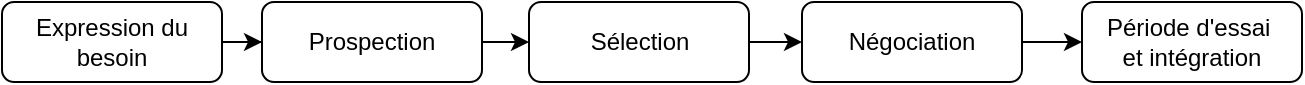 <mxfile version="28.0.6" pages="9">
  <diagram name="Schéma recrutement" id="yyfjAwbgxp0O6cG3YgLU">
    <mxGraphModel dx="1165" dy="566" grid="1" gridSize="10" guides="1" tooltips="1" connect="1" arrows="1" fold="1" page="1" pageScale="1" pageWidth="827" pageHeight="1169" math="0" shadow="0">
      <root>
        <mxCell id="0" />
        <mxCell id="1" parent="0" />
        <mxCell id="gP5jbIThmRi-PLpS_TMl-3" value="" style="edgeStyle=orthogonalEdgeStyle;rounded=0;orthogonalLoop=1;jettySize=auto;html=1;" parent="1" source="gP5jbIThmRi-PLpS_TMl-1" target="gP5jbIThmRi-PLpS_TMl-2" edge="1">
          <mxGeometry relative="1" as="geometry" />
        </mxCell>
        <mxCell id="gP5jbIThmRi-PLpS_TMl-1" value="Expression du besoin" style="text;html=1;align=center;verticalAlign=middle;whiteSpace=wrap;rounded=1;strokeColor=default;" parent="1" vertex="1">
          <mxGeometry x="40" y="280" width="110" height="40" as="geometry" />
        </mxCell>
        <mxCell id="gP5jbIThmRi-PLpS_TMl-5" value="" style="edgeStyle=orthogonalEdgeStyle;rounded=0;orthogonalLoop=1;jettySize=auto;html=1;" parent="1" source="gP5jbIThmRi-PLpS_TMl-2" target="gP5jbIThmRi-PLpS_TMl-4" edge="1">
          <mxGeometry relative="1" as="geometry" />
        </mxCell>
        <mxCell id="gP5jbIThmRi-PLpS_TMl-2" value="Prospection" style="text;html=1;align=center;verticalAlign=middle;whiteSpace=wrap;rounded=1;strokeColor=default;" parent="1" vertex="1">
          <mxGeometry x="170" y="280" width="110" height="40" as="geometry" />
        </mxCell>
        <mxCell id="gP5jbIThmRi-PLpS_TMl-7" value="" style="edgeStyle=orthogonalEdgeStyle;rounded=0;orthogonalLoop=1;jettySize=auto;html=1;" parent="1" source="gP5jbIThmRi-PLpS_TMl-4" target="gP5jbIThmRi-PLpS_TMl-6" edge="1">
          <mxGeometry relative="1" as="geometry" />
        </mxCell>
        <mxCell id="gP5jbIThmRi-PLpS_TMl-4" value="Sélection" style="text;html=1;align=center;verticalAlign=middle;whiteSpace=wrap;rounded=1;strokeColor=default;" parent="1" vertex="1">
          <mxGeometry x="303.5" y="280" width="110" height="40" as="geometry" />
        </mxCell>
        <mxCell id="gP5jbIThmRi-PLpS_TMl-9" value="" style="edgeStyle=orthogonalEdgeStyle;rounded=0;orthogonalLoop=1;jettySize=auto;html=1;" parent="1" source="gP5jbIThmRi-PLpS_TMl-6" target="gP5jbIThmRi-PLpS_TMl-8" edge="1">
          <mxGeometry relative="1" as="geometry" />
        </mxCell>
        <mxCell id="gP5jbIThmRi-PLpS_TMl-6" value="Négociation" style="text;html=1;align=center;verticalAlign=middle;whiteSpace=wrap;rounded=1;strokeColor=default;" parent="1" vertex="1">
          <mxGeometry x="440" y="280" width="110" height="40" as="geometry" />
        </mxCell>
        <mxCell id="gP5jbIThmRi-PLpS_TMl-8" value="Période d&#39;essai&amp;nbsp;&lt;div&gt;et intégration&lt;/div&gt;" style="text;html=1;align=center;verticalAlign=middle;whiteSpace=wrap;rounded=1;strokeColor=default;" parent="1" vertex="1">
          <mxGeometry x="580" y="280" width="110" height="40" as="geometry" />
        </mxCell>
      </root>
    </mxGraphModel>
  </diagram>
  <diagram name="Schéma retenu thèse" id="y80rl-DOknno3GnKcIFt">
    <mxGraphModel dx="946" dy="566" grid="1" gridSize="10" guides="1" tooltips="1" connect="1" arrows="1" fold="1" page="1" pageScale="1" pageWidth="827" pageHeight="1169" math="0" shadow="0">
      <root>
        <mxCell id="XNRfqu88tztWoE3YQvUc-0" />
        <mxCell id="XNRfqu88tztWoE3YQvUc-1" parent="XNRfqu88tztWoE3YQvUc-0" />
        <mxCell id="-ossJFib9mmEeY3fxp3d-0" value="" style="rounded=1;whiteSpace=wrap;html=1;strokeColor=#FF3333;shadow=1;strokeWidth=4;" vertex="1" parent="XNRfqu88tztWoE3YQvUc-1">
          <mxGeometry x="20" y="270" width="540" height="60" as="geometry" />
        </mxCell>
        <mxCell id="XNRfqu88tztWoE3YQvUc-2" value="" style="edgeStyle=orthogonalEdgeStyle;rounded=0;orthogonalLoop=1;jettySize=auto;html=1;" edge="1" parent="XNRfqu88tztWoE3YQvUc-1" source="XNRfqu88tztWoE3YQvUc-3" target="XNRfqu88tztWoE3YQvUc-5">
          <mxGeometry relative="1" as="geometry" />
        </mxCell>
        <mxCell id="XNRfqu88tztWoE3YQvUc-3" value="Expression du besoin" style="text;html=1;align=center;verticalAlign=middle;whiteSpace=wrap;rounded=1;strokeColor=default;" vertex="1" parent="XNRfqu88tztWoE3YQvUc-1">
          <mxGeometry x="40" y="280" width="110" height="40" as="geometry" />
        </mxCell>
        <mxCell id="XNRfqu88tztWoE3YQvUc-4" value="" style="edgeStyle=orthogonalEdgeStyle;rounded=0;orthogonalLoop=1;jettySize=auto;html=1;" edge="1" parent="XNRfqu88tztWoE3YQvUc-1" source="XNRfqu88tztWoE3YQvUc-5" target="XNRfqu88tztWoE3YQvUc-7">
          <mxGeometry relative="1" as="geometry" />
        </mxCell>
        <mxCell id="XNRfqu88tztWoE3YQvUc-5" value="Prospection" style="text;html=1;align=center;verticalAlign=middle;whiteSpace=wrap;rounded=1;strokeColor=default;" vertex="1" parent="XNRfqu88tztWoE3YQvUc-1">
          <mxGeometry x="170" y="280" width="110" height="40" as="geometry" />
        </mxCell>
        <mxCell id="XNRfqu88tztWoE3YQvUc-6" value="" style="edgeStyle=orthogonalEdgeStyle;rounded=0;orthogonalLoop=1;jettySize=auto;html=1;" edge="1" parent="XNRfqu88tztWoE3YQvUc-1" source="XNRfqu88tztWoE3YQvUc-7" target="XNRfqu88tztWoE3YQvUc-9">
          <mxGeometry relative="1" as="geometry" />
        </mxCell>
        <mxCell id="XNRfqu88tztWoE3YQvUc-7" value="Sélection" style="text;html=1;align=center;verticalAlign=middle;whiteSpace=wrap;rounded=1;strokeColor=default;" vertex="1" parent="XNRfqu88tztWoE3YQvUc-1">
          <mxGeometry x="303.5" y="280" width="110" height="40" as="geometry" />
        </mxCell>
        <mxCell id="XNRfqu88tztWoE3YQvUc-8" value="" style="edgeStyle=orthogonalEdgeStyle;rounded=0;orthogonalLoop=1;jettySize=auto;html=1;" edge="1" parent="XNRfqu88tztWoE3YQvUc-1" source="XNRfqu88tztWoE3YQvUc-9" target="XNRfqu88tztWoE3YQvUc-10">
          <mxGeometry relative="1" as="geometry" />
        </mxCell>
        <mxCell id="XNRfqu88tztWoE3YQvUc-9" value="Négociation" style="text;html=1;align=center;verticalAlign=middle;whiteSpace=wrap;rounded=1;strokeColor=default;" vertex="1" parent="XNRfqu88tztWoE3YQvUc-1">
          <mxGeometry x="440" y="280" width="110" height="40" as="geometry" />
        </mxCell>
        <mxCell id="XNRfqu88tztWoE3YQvUc-10" value="Période d&#39;essai&amp;nbsp;&lt;div&gt;et intégration&lt;/div&gt;" style="text;html=1;align=center;verticalAlign=middle;whiteSpace=wrap;rounded=1;strokeColor=default;" vertex="1" parent="XNRfqu88tztWoE3YQvUc-1">
          <mxGeometry x="580" y="280" width="110" height="40" as="geometry" />
        </mxCell>
      </root>
    </mxGraphModel>
  </diagram>
  <diagram id="r0OTciP8BqNzioQnQM0-" name="Relation DRH et IA">
    <mxGraphModel dx="954" dy="580" grid="1" gridSize="10" guides="1" tooltips="1" connect="1" arrows="1" fold="1" page="1" pageScale="1" pageWidth="827" pageHeight="1169" math="0" shadow="0">
      <root>
        <mxCell id="0" />
        <mxCell id="1" parent="0" />
        <mxCell id="QLinlRIOrYTf9TcWys8q-1" value="Gestion des RH" style="rounded=0;whiteSpace=wrap;html=1;fontSize=16;fontStyle=1;align=left;" vertex="1" parent="1">
          <mxGeometry x="200" y="270" width="600" height="30" as="geometry" />
        </mxCell>
        <mxCell id="QLinlRIOrYTf9TcWys8q-3" value="Recrutement" style="rounded=0;whiteSpace=wrap;html=1;align=left;" vertex="1" parent="1">
          <mxGeometry x="200" y="300" width="600" height="30" as="geometry" />
        </mxCell>
        <mxCell id="QLinlRIOrYTf9TcWys8q-4" value="Rémunération" style="rounded=0;whiteSpace=wrap;html=1;align=left;" vertex="1" parent="1">
          <mxGeometry x="200" y="330" width="600" height="30" as="geometry" />
        </mxCell>
        <mxCell id="QLinlRIOrYTf9TcWys8q-5" value="Compétences" style="rounded=0;whiteSpace=wrap;html=1;align=left;" vertex="1" parent="1">
          <mxGeometry x="200" y="360" width="600" height="30" as="geometry" />
        </mxCell>
        <mxCell id="QLinlRIOrYTf9TcWys8q-6" value="Conditions de travail" style="rounded=0;whiteSpace=wrap;html=1;align=left;" vertex="1" parent="1">
          <mxGeometry x="200" y="390" width="600" height="30" as="geometry" />
        </mxCell>
        <mxCell id="QLinlRIOrYTf9TcWys8q-9" value="Stratégie" style="rounded=0;whiteSpace=wrap;html=1;fontSize=16;fontStyle=1;align=left;" vertex="1" parent="1">
          <mxGeometry x="200" y="200" width="600" height="30" as="geometry" />
        </mxCell>
        <mxCell id="QLinlRIOrYTf9TcWys8q-10" value="Accompagnement de la transformation" style="rounded=0;whiteSpace=wrap;html=1;align=left;" vertex="1" parent="1">
          <mxGeometry x="200" y="230" width="600" height="30" as="geometry" />
        </mxCell>
        <mxCell id="QLinlRIOrYTf9TcWys8q-12" value="Domaines d&#39;action de la fonction RH liés à l&#39;Intelligence artificielle" style="rounded=0;whiteSpace=wrap;html=1;fontSize=16;fontStyle=1;align=left;" vertex="1" parent="1">
          <mxGeometry x="200" y="120" width="600" height="30" as="geometry" />
        </mxCell>
        <mxCell id="QLinlRIOrYTf9TcWys8q-13" value="Droit" style="rounded=0;whiteSpace=wrap;html=1;align=center;" vertex="1" parent="1">
          <mxGeometry x="470" y="170" width="110" height="30" as="geometry" />
        </mxCell>
        <mxCell id="QLinlRIOrYTf9TcWys8q-14" value="Gouvernance des données" style="rounded=0;whiteSpace=wrap;html=1;align=center;" vertex="1" parent="1">
          <mxGeometry x="580" y="170" width="110" height="30" as="geometry" />
        </mxCell>
        <mxCell id="QLinlRIOrYTf9TcWys8q-15" value="Développement de la confiance" style="rounded=0;whiteSpace=wrap;html=1;align=center;" vertex="1" parent="1">
          <mxGeometry x="690" y="170" width="110" height="30" as="geometry" />
        </mxCell>
        <mxCell id="QLinlRIOrYTf9TcWys8q-30" value="Non étudié" style="text;html=1;align=center;verticalAlign=middle;whiteSpace=wrap;rounded=0;strokeColor=none;fillColor=#E6E6E6;" vertex="1" parent="1">
          <mxGeometry x="470" y="230" width="330" height="30" as="geometry" />
        </mxCell>
        <mxCell id="QLinlRIOrYTf9TcWys8q-32" value="Non étudié" style="text;html=1;align=center;verticalAlign=middle;whiteSpace=wrap;rounded=0;strokeColor=none;fillColor=#E6E6E6;" vertex="1" parent="1">
          <mxGeometry x="470" y="330" width="330" height="30" as="geometry" />
        </mxCell>
        <mxCell id="QLinlRIOrYTf9TcWys8q-33" value="Non étudié" style="text;html=1;align=center;verticalAlign=middle;whiteSpace=wrap;rounded=0;strokeColor=none;fillColor=#E6E6E6;" vertex="1" parent="1">
          <mxGeometry x="470" y="360" width="330" height="30" as="geometry" />
        </mxCell>
        <mxCell id="QLinlRIOrYTf9TcWys8q-34" value="Non étudié" style="text;html=1;align=center;verticalAlign=middle;whiteSpace=wrap;rounded=0;strokeColor=none;fillColor=#E6E6E6;" vertex="1" parent="1">
          <mxGeometry x="470" y="390" width="330" height="30" as="geometry" />
        </mxCell>
        <mxCell id="QLinlRIOrYTf9TcWys8q-35" value="Objet de la recherche" style="text;html=1;align=center;verticalAlign=middle;whiteSpace=wrap;rounded=0;strokeColor=#82b366;fillColor=#d5e8d4;fontStyle=1" vertex="1" parent="1">
          <mxGeometry x="470" y="300" width="330" height="30" as="geometry" />
        </mxCell>
      </root>
    </mxGraphModel>
  </diagram>
  <diagram id="6tbLB1gGp-TPFGKvn3AH" name="Schéma individualisation du recrutement">
    <mxGraphModel dx="949" dy="581" grid="1" gridSize="10" guides="1" tooltips="1" connect="1" arrows="1" fold="1" page="1" pageScale="1" pageWidth="827" pageHeight="1169" math="0" shadow="0">
      <root>
        <mxCell id="0" />
        <mxCell id="1" parent="0" />
        <mxCell id="Mkoeq8eyQxEcnQtcZCzA-1" value="" style="edgeStyle=orthogonalEdgeStyle;rounded=0;orthogonalLoop=1;jettySize=auto;html=1;" edge="1" parent="1" source="Mkoeq8eyQxEcnQtcZCzA-2" target="Mkoeq8eyQxEcnQtcZCzA-4">
          <mxGeometry relative="1" as="geometry" />
        </mxCell>
        <mxCell id="Mkoeq8eyQxEcnQtcZCzA-2" value="Expression du besoin" style="text;html=1;align=center;verticalAlign=middle;whiteSpace=wrap;rounded=1;strokeColor=default;" vertex="1" parent="1">
          <mxGeometry x="40" y="280" width="110" height="40" as="geometry" />
        </mxCell>
        <mxCell id="Mkoeq8eyQxEcnQtcZCzA-3" value="" style="edgeStyle=orthogonalEdgeStyle;rounded=0;orthogonalLoop=1;jettySize=auto;html=1;" edge="1" parent="1" source="Mkoeq8eyQxEcnQtcZCzA-4" target="Mkoeq8eyQxEcnQtcZCzA-6">
          <mxGeometry relative="1" as="geometry" />
        </mxCell>
        <mxCell id="Mkoeq8eyQxEcnQtcZCzA-4" value="Prospection" style="text;html=1;align=center;verticalAlign=middle;whiteSpace=wrap;rounded=1;strokeColor=default;" vertex="1" parent="1">
          <mxGeometry x="170" y="280" width="110" height="40" as="geometry" />
        </mxCell>
        <mxCell id="Mkoeq8eyQxEcnQtcZCzA-5" value="" style="edgeStyle=orthogonalEdgeStyle;rounded=0;orthogonalLoop=1;jettySize=auto;html=1;" edge="1" parent="1" source="Mkoeq8eyQxEcnQtcZCzA-6" target="Mkoeq8eyQxEcnQtcZCzA-8">
          <mxGeometry relative="1" as="geometry" />
        </mxCell>
        <mxCell id="Mkoeq8eyQxEcnQtcZCzA-6" value="Sélection" style="text;html=1;align=center;verticalAlign=middle;whiteSpace=wrap;rounded=1;strokeColor=default;" vertex="1" parent="1">
          <mxGeometry x="303.5" y="280" width="110" height="40" as="geometry" />
        </mxCell>
        <mxCell id="Mkoeq8eyQxEcnQtcZCzA-7" value="" style="edgeStyle=orthogonalEdgeStyle;rounded=0;orthogonalLoop=1;jettySize=auto;html=1;" edge="1" parent="1" source="Mkoeq8eyQxEcnQtcZCzA-8" target="Mkoeq8eyQxEcnQtcZCzA-9">
          <mxGeometry relative="1" as="geometry" />
        </mxCell>
        <mxCell id="Mkoeq8eyQxEcnQtcZCzA-8" value="Négociation" style="text;html=1;align=center;verticalAlign=middle;whiteSpace=wrap;rounded=1;strokeColor=default;" vertex="1" parent="1">
          <mxGeometry x="440" y="280" width="110" height="40" as="geometry" />
        </mxCell>
        <mxCell id="Mkoeq8eyQxEcnQtcZCzA-9" value="Période d&#39;essai" style="text;html=1;align=center;verticalAlign=middle;whiteSpace=wrap;rounded=1;strokeColor=default;" vertex="1" parent="1">
          <mxGeometry x="580" y="280" width="110" height="40" as="geometry" />
        </mxCell>
        <mxCell id="Mkoeq8eyQxEcnQtcZCzA-12" value="" style="verticalLabelPosition=bottom;verticalAlign=top;html=1;shape=mxgraph.basic.orthogonal_triangle" vertex="1" parent="1">
          <mxGeometry x="40" y="340" width="650" height="70" as="geometry" />
        </mxCell>
        <mxCell id="Mkoeq8eyQxEcnQtcZCzA-13" value="" style="verticalLabelPosition=bottom;verticalAlign=top;html=1;shape=mxgraph.basic.orthogonal_triangle;rotation=-180;" vertex="1" parent="1">
          <mxGeometry x="39" y="338" width="649" height="70" as="geometry" />
        </mxCell>
        <mxCell id="Mkoeq8eyQxEcnQtcZCzA-15" value="&lt;font style=&quot;font-size: 15px;&quot;&gt;Individualisation&lt;/font&gt;" style="text;html=1;align=center;verticalAlign=middle;resizable=0;points=[];autosize=1;strokeColor=none;fillColor=none;" vertex="1" parent="1">
          <mxGeometry x="540" y="350" width="130" height="30" as="geometry" />
        </mxCell>
        <mxCell id="Mkoeq8eyQxEcnQtcZCzA-16" value="&lt;span style=&quot;font-size: 15px;&quot;&gt;Approche collective&lt;/span&gt;" style="text;html=1;align=center;verticalAlign=middle;resizable=0;points=[];autosize=1;strokeColor=none;fillColor=none;" vertex="1" parent="1">
          <mxGeometry x="50" y="370" width="150" height="30" as="geometry" />
        </mxCell>
      </root>
    </mxGraphModel>
  </diagram>
  <diagram id="J4A9ynQh-gscLU9ENh8C" name="Schéma Canaux et Cibles de recrutement">
    <mxGraphModel dx="949" dy="581" grid="1" gridSize="10" guides="1" tooltips="1" connect="1" arrows="1" fold="1" page="1" pageScale="1" pageWidth="827" pageHeight="1169" math="0" shadow="0">
      <root>
        <mxCell id="0" />
        <mxCell id="1" parent="0" />
        <mxCell id="zRy2SvqT83hInypFj3Wf-7" value="Ouvriers et salariés peu qualifiés" style="text;html=1;align=center;verticalAlign=top;whiteSpace=wrap;rounded=0;fontSize=14;strokeColor=default;strokeWidth=2;" vertex="1" parent="1">
          <mxGeometry x="160" y="120" width="200" height="260" as="geometry" />
        </mxCell>
        <mxCell id="zRy2SvqT83hInypFj3Wf-8" value="Professions intermédiaires" style="text;html=1;align=center;verticalAlign=top;whiteSpace=wrap;rounded=0;fontSize=14;strokeColor=default;strokeWidth=2;" vertex="1" parent="1">
          <mxGeometry x="380" y="120" width="200" height="260" as="geometry" />
        </mxCell>
        <mxCell id="zRy2SvqT83hInypFj3Wf-9" value="Cadres supérieurs et dirigeants" style="text;html=1;align=center;verticalAlign=top;whiteSpace=wrap;rounded=0;fontSize=14;strokeColor=default;strokeWidth=2;" vertex="1" parent="1">
          <mxGeometry x="600" y="120" width="200" height="260" as="geometry" />
        </mxCell>
        <mxCell id="zRy2SvqT83hInypFj3Wf-10" value="Agences d&#39;intérim" style="text;html=1;align=center;verticalAlign=middle;whiteSpace=wrap;rounded=0;strokeColor=default;fillColor=#FFFFFF;" vertex="1" parent="1">
          <mxGeometry x="160" y="170" width="420" height="30" as="geometry" />
        </mxCell>
        <mxCell id="zRy2SvqT83hInypFj3Wf-11" value="Cabinets de recrutement généralistes" style="text;html=1;align=center;verticalAlign=middle;whiteSpace=wrap;rounded=0;strokeColor=default;fillColor=#FFFFFF;" vertex="1" parent="1">
          <mxGeometry x="160" y="210" width="640" height="30" as="geometry" />
        </mxCell>
        <mxCell id="zRy2SvqT83hInypFj3Wf-12" value="Chasseurs de têtes" style="text;html=1;align=center;verticalAlign=middle;whiteSpace=wrap;rounded=0;strokeColor=default;fillColor=#FFFFFF;" vertex="1" parent="1">
          <mxGeometry x="380" y="250" width="420" height="30" as="geometry" />
        </mxCell>
        <mxCell id="zRy2SvqT83hInypFj3Wf-13" value="Sites des RH des organisations (recrutement interne)" style="text;html=1;align=center;verticalAlign=middle;whiteSpace=wrap;rounded=0;strokeColor=default;fillColor=#FFFFFF;" vertex="1" parent="1">
          <mxGeometry x="160" y="290" width="640" height="30" as="geometry" />
        </mxCell>
        <mxCell id="zRy2SvqT83hInypFj3Wf-14" value="Sites Web (réseaux sociaux, plateformes d&#39;annonces)" style="text;html=1;align=center;verticalAlign=middle;whiteSpace=wrap;rounded=0;strokeColor=default;fillColor=#FFFFFF;" vertex="1" parent="1">
          <mxGeometry x="160" y="330" width="640" height="30" as="geometry" />
        </mxCell>
      </root>
    </mxGraphModel>
  </diagram>
  <diagram id="Y7nflHqlEbAwfCqMZCiu" name="Numérisation du recrutement">
    <mxGraphModel grid="1" page="1" gridSize="10" guides="1" tooltips="1" connect="1" arrows="1" fold="1" pageScale="1" pageWidth="827" pageHeight="1169" math="0" shadow="0">
      <root>
        <mxCell id="0" />
        <mxCell id="1" parent="0" />
        <mxCell id="ViyfHA382Y2KyS8RbUCv-1" value="Recrutement 1.0" style="text;html=1;align=center;verticalAlign=middle;whiteSpace=wrap;rounded=0;strokeColor=default;" vertex="1" parent="1">
          <mxGeometry x="240" y="120" width="160" height="40" as="geometry" />
        </mxCell>
        <mxCell id="ViyfHA382Y2KyS8RbUCv-2" value="Recrutement 2.0" style="text;html=1;align=center;verticalAlign=middle;whiteSpace=wrap;rounded=0;strokeColor=default;" vertex="1" parent="1">
          <mxGeometry x="400" y="120" width="160" height="40" as="geometry" />
        </mxCell>
        <mxCell id="ViyfHA382Y2KyS8RbUCv-3" value="Recrutement 0.0" style="text;html=1;align=center;verticalAlign=middle;whiteSpace=wrap;rounded=0;strokeColor=default;" vertex="1" parent="1">
          <mxGeometry x="80" y="120" width="160" height="40" as="geometry" />
        </mxCell>
        <mxCell id="ViyfHA382Y2KyS8RbUCv-4" value="Recrutement 3.0" style="text;html=1;align=center;verticalAlign=middle;whiteSpace=wrap;rounded=0;strokeColor=default;" vertex="1" parent="1">
          <mxGeometry x="560" y="120" width="160" height="40" as="geometry" />
        </mxCell>
        <mxCell id="ViyfHA382Y2KyS8RbUCv-5" value="Petites annonces" style="text;html=1;align=center;verticalAlign=middle;whiteSpace=wrap;rounded=0;strokeColor=default;" vertex="1" parent="1">
          <mxGeometry x="80" y="160" width="160" height="40" as="geometry" />
        </mxCell>
        <mxCell id="ViyfHA382Y2KyS8RbUCv-6" value="Job boards" style="text;html=1;align=center;verticalAlign=middle;whiteSpace=wrap;rounded=0;strokeColor=default;" vertex="1" parent="1">
          <mxGeometry x="240" y="160" width="160" height="40" as="geometry" />
        </mxCell>
        <mxCell id="ViyfHA382Y2KyS8RbUCv-7" value="multidiffuseurs&lt;div&gt;agrégateurs&lt;/div&gt;" style="text;html=1;align=center;verticalAlign=middle;whiteSpace=wrap;rounded=0;strokeColor=default;" vertex="1" parent="1">
          <mxGeometry x="400" y="160" width="160" height="40" as="geometry" />
        </mxCell>
        <mxCell id="ViyfHA382Y2KyS8RbUCv-8" value="Intelligence artificielle pour la sélection" style="text;html=1;align=center;verticalAlign=middle;whiteSpace=wrap;rounded=0;strokeColor=default;" vertex="1" parent="1">
          <mxGeometry x="560" y="160" width="160" height="40" as="geometry" />
        </mxCell>
        <mxCell id="ViyfHA382Y2KyS8RbUCv-9" value="Nombre de candidatures via le numérique" style="shape=manualInput;whiteSpace=wrap;html=1;size=90;align=right;" vertex="1" parent="1">
          <mxGeometry x="80" y="200" width="640" height="90" as="geometry" />
        </mxCell>
        <mxCell id="ViyfHA382Y2KyS8RbUCv-10" value="Post and Pray" style="text;html=1;align=center;verticalAlign=middle;whiteSpace=wrap;rounded=0;strokeColor=default;" vertex="1" parent="1">
          <mxGeometry x="80" y="290" width="320" height="40" as="geometry" />
        </mxCell>
        <mxCell id="ViyfHA382Y2KyS8RbUCv-12" value="Sourcing actif" style="text;html=1;align=center;verticalAlign=middle;whiteSpace=wrap;rounded=0;strokeColor=default;" vertex="1" parent="1">
          <mxGeometry x="400" y="290" width="320" height="40" as="geometry" />
        </mxCell>
        <mxCell id="ViyfHA382Y2KyS8RbUCv-13" value="Avant 1990" style="text;html=1;align=center;verticalAlign=middle;whiteSpace=wrap;rounded=0;strokeColor=default;" vertex="1" parent="1">
          <mxGeometry x="80" y="80" width="160" height="40" as="geometry" />
        </mxCell>
        <mxCell id="ViyfHA382Y2KyS8RbUCv-14" value="1990 - 2000" style="text;html=1;align=center;verticalAlign=middle;whiteSpace=wrap;rounded=0;strokeColor=default;" vertex="1" parent="1">
          <mxGeometry x="240" y="80" width="160" height="40" as="geometry" />
        </mxCell>
        <mxCell id="ViyfHA382Y2KyS8RbUCv-15" value="2000 - 2010" style="text;html=1;align=center;verticalAlign=middle;whiteSpace=wrap;rounded=0;strokeColor=default;" vertex="1" parent="1">
          <mxGeometry x="400" y="80" width="160" height="40" as="geometry" />
        </mxCell>
        <mxCell id="ViyfHA382Y2KyS8RbUCv-16" value="Depuis 2010" style="text;html=1;align=center;verticalAlign=middle;whiteSpace=wrap;rounded=0;strokeColor=default;" vertex="1" parent="1">
          <mxGeometry x="560" y="80" width="160" height="40" as="geometry" />
        </mxCell>
        <mxCell id="ViyfHA382Y2KyS8RbUCv-17" value="Cooptation" style="text;html=1;align=center;verticalAlign=middle;whiteSpace=wrap;rounded=0;strokeColor=default;" vertex="1" parent="1">
          <mxGeometry x="80" y="330" width="640" height="40" as="geometry" />
        </mxCell>
        <mxCell id="ViyfHA382Y2KyS8RbUCv-18" value="Candidatures spontanées" style="text;html=1;align=center;verticalAlign=middle;whiteSpace=wrap;rounded=0;strokeColor=default;" vertex="1" parent="1">
          <mxGeometry x="80" y="370" width="640" height="40" as="geometry" />
        </mxCell>
        <mxCell id="ViyfHA382Y2KyS8RbUCv-19" value="Chasse de tête" style="text;html=1;align=center;verticalAlign=middle;whiteSpace=wrap;rounded=0;strokeColor=default;" vertex="1" parent="1">
          <mxGeometry x="80" y="410" width="640" height="40" as="geometry" />
        </mxCell>
      </root>
    </mxGraphModel>
  </diagram>
  <diagram id="ncc4FNJIbvMKHPd3EI6A" name="API - LinkedIn">
    <mxGraphModel dx="946" dy="586" grid="1" gridSize="10" guides="1" tooltips="1" connect="1" arrows="1" fold="1" page="1" pageScale="1" pageWidth="827" pageHeight="1169" math="0" shadow="0">
      <root>
        <mxCell id="0" />
        <mxCell id="1" parent="0" />
        <mxCell id="oqRT0xdPCVG7k7OKmsEe-1" value="SSI" style="rounded=0;whiteSpace=wrap;html=1;strokeWidth=6;strokeColor=#FF0000;fillStyle=hatch;fillColor=light-dark(#FFFFFF,#EDEDED);verticalAlign=top;fontSize=19;" vertex="1" parent="1">
          <mxGeometry x="230" y="140" width="450" height="310" as="geometry" />
        </mxCell>
        <mxCell id="VvGZZyuvuyibgAymbzjT-1" value="SI&lt;br&gt;Organisation X" style="ellipse;whiteSpace=wrap;html=1;aspect=fixed;verticalAlign=top;" parent="1" vertex="1">
          <mxGeometry x="40" y="190" width="220" height="220" as="geometry" />
        </mxCell>
        <mxCell id="VvGZZyuvuyibgAymbzjT-2" value="SI Client" style="rounded=0;whiteSpace=wrap;html=1;" parent="1" vertex="1">
          <mxGeometry x="660" y="270" width="120" height="60" as="geometry" />
        </mxCell>
        <mxCell id="VvGZZyuvuyibgAymbzjT-3" value="CRM" style="rhombus;whiteSpace=wrap;html=1;" parent="1" vertex="1">
          <mxGeometry x="180" y="260" width="80" height="80" as="geometry" />
        </mxCell>
        <mxCell id="VvGZZyuvuyibgAymbzjT-4" value="&lt;b&gt;&lt;font style=&quot;font-size: 14px;&quot;&gt;API&lt;/font&gt;&lt;/b&gt;" style="shape=hexagon;perimeter=hexagonPerimeter2;whiteSpace=wrap;html=1;fixedSize=1;" parent="1" vertex="1">
          <mxGeometry x="390" y="260" width="120" height="80" as="geometry" />
        </mxCell>
        <mxCell id="VvGZZyuvuyibgAymbzjT-6" value="" style="endArrow=classic;html=1;rounded=0;exitX=1;exitY=0.5;exitDx=0;exitDy=0;entryX=0;entryY=0.5;entryDx=0;entryDy=0;startArrow=classic;startFill=0;strokeWidth=3;" parent="1" source="VvGZZyuvuyibgAymbzjT-3" target="VvGZZyuvuyibgAymbzjT-4" edge="1">
          <mxGeometry width="50" height="50" relative="1" as="geometry">
            <mxPoint x="240" y="299.5" as="sourcePoint" />
            <mxPoint x="390" y="299.5" as="targetPoint" />
          </mxGeometry>
        </mxCell>
        <mxCell id="VvGZZyuvuyibgAymbzjT-9" value="Flux&amp;nbsp;&lt;br&gt;automatisé" style="edgeLabel;html=1;align=center;verticalAlign=middle;resizable=0;points=[];" parent="VvGZZyuvuyibgAymbzjT-6" vertex="1" connectable="0">
          <mxGeometry x="-0.262" y="2" relative="1" as="geometry">
            <mxPoint x="22" y="2" as="offset" />
          </mxGeometry>
        </mxCell>
        <mxCell id="VvGZZyuvuyibgAymbzjT-8" value="" style="endArrow=classic;html=1;rounded=0;exitX=1;exitY=0.5;exitDx=0;exitDy=0;entryX=0;entryY=0.5;entryDx=0;entryDy=0;startArrow=classic;startFill=0;strokeWidth=3;" parent="1" target="VvGZZyuvuyibgAymbzjT-2" edge="1">
          <mxGeometry width="50" height="50" relative="1" as="geometry">
            <mxPoint x="510" y="299.5" as="sourcePoint" />
            <mxPoint x="640" y="299.5" as="targetPoint" />
          </mxGeometry>
        </mxCell>
        <mxCell id="VvGZZyuvuyibgAymbzjT-10" value="Flux&amp;nbsp;&lt;br&gt;automatisé" style="edgeLabel;html=1;align=center;verticalAlign=middle;resizable=0;points=[];" parent="VvGZZyuvuyibgAymbzjT-8" vertex="1" connectable="0">
          <mxGeometry x="0.013" y="-2" relative="1" as="geometry">
            <mxPoint as="offset" />
          </mxGeometry>
        </mxCell>
        <mxCell id="VvGZZyuvuyibgAymbzjT-13" value="Fournisseurs" style="rhombus;whiteSpace=wrap;html=1;" parent="1" vertex="1">
          <mxGeometry x="50" y="270" width="80" height="80" as="geometry" />
        </mxCell>
        <mxCell id="VvGZZyuvuyibgAymbzjT-14" value="Références" style="rhombus;whiteSpace=wrap;html=1;" parent="1" vertex="1">
          <mxGeometry x="80" y="320" width="80" height="80" as="geometry" />
        </mxCell>
        <mxCell id="VvGZZyuvuyibgAymbzjT-15" value="Livraison" style="rhombus;whiteSpace=wrap;html=1;" parent="1" vertex="1">
          <mxGeometry x="100" y="240" width="80" height="80" as="geometry" />
        </mxCell>
      </root>
    </mxGraphModel>
  </diagram>
  <diagram id="IybIJmRGEQdb9-XmOWEa" name="RDF - XML">
    <mxGraphModel dx="934" dy="561" grid="1" gridSize="10" guides="1" tooltips="1" connect="1" arrows="1" fold="1" page="1" pageScale="1" pageWidth="827" pageHeight="1169" math="0" shadow="0">
      <root>
        <mxCell id="0" />
        <mxCell id="1" parent="0" />
        <mxCell id="e9PvMMqoNxQm6o32eKag-3" style="edgeStyle=orthogonalEdgeStyle;rounded=0;orthogonalLoop=1;jettySize=auto;html=1;entryX=0;entryY=0.5;entryDx=0;entryDy=0;" edge="1" parent="1" source="e9PvMMqoNxQm6o32eKag-1" target="e9PvMMqoNxQm6o32eKag-2">
          <mxGeometry relative="1" as="geometry" />
        </mxCell>
        <mxCell id="e9PvMMqoNxQm6o32eKag-1" value="Candidat" style="shape=umlActor;verticalLabelPosition=bottom;verticalAlign=top;html=1;outlineConnect=0;" vertex="1" parent="1">
          <mxGeometry x="140" y="240" width="30" height="60" as="geometry" />
        </mxCell>
        <mxCell id="e9PvMMqoNxQm6o32eKag-11" value="" style="edgeStyle=orthogonalEdgeStyle;rounded=0;orthogonalLoop=1;jettySize=auto;html=1;" edge="1" parent="1" source="e9PvMMqoNxQm6o32eKag-2" target="e9PvMMqoNxQm6o32eKag-10">
          <mxGeometry relative="1" as="geometry" />
        </mxCell>
        <mxCell id="e9PvMMqoNxQm6o32eKag-2" value="Profil&lt;br&gt;XML" style="rhombus;whiteSpace=wrap;html=1;" vertex="1" parent="1">
          <mxGeometry x="230" y="230" width="80" height="80" as="geometry" />
        </mxCell>
        <mxCell id="e9PvMMqoNxQm6o32eKag-6" value="" style="edgeStyle=orthogonalEdgeStyle;rounded=0;orthogonalLoop=1;jettySize=auto;html=1;" edge="1" parent="1" source="e9PvMMqoNxQm6o32eKag-4" target="e9PvMMqoNxQm6o32eKag-5">
          <mxGeometry relative="1" as="geometry" />
        </mxCell>
        <mxCell id="e9PvMMqoNxQm6o32eKag-4" value="Offre" style="shape=document;whiteSpace=wrap;html=1;boundedLbl=1;" vertex="1" parent="1">
          <mxGeometry x="610" y="230" width="120" height="80" as="geometry" />
        </mxCell>
        <mxCell id="e9PvMMqoNxQm6o32eKag-12" value="" style="edgeStyle=orthogonalEdgeStyle;rounded=0;orthogonalLoop=1;jettySize=auto;html=1;" edge="1" parent="1" source="e9PvMMqoNxQm6o32eKag-5" target="e9PvMMqoNxQm6o32eKag-10">
          <mxGeometry relative="1" as="geometry" />
        </mxCell>
        <mxCell id="e9PvMMqoNxQm6o32eKag-5" value="Description&lt;br&gt;XML" style="rhombus;whiteSpace=wrap;html=1;" vertex="1" parent="1">
          <mxGeometry x="490" y="230" width="80" height="80" as="geometry" />
        </mxCell>
        <mxCell id="e9PvMMqoNxQm6o32eKag-8" style="edgeStyle=orthogonalEdgeStyle;rounded=0;orthogonalLoop=1;jettySize=auto;html=1;entryX=0.5;entryY=1;entryDx=0;entryDy=0;exitX=0;exitY=0.5;exitDx=0;exitDy=0;" edge="1" parent="1" source="e9PvMMqoNxQm6o32eKag-7" target="e9PvMMqoNxQm6o32eKag-2">
          <mxGeometry relative="1" as="geometry" />
        </mxCell>
        <mxCell id="e9PvMMqoNxQm6o32eKag-9" style="edgeStyle=orthogonalEdgeStyle;rounded=0;orthogonalLoop=1;jettySize=auto;html=1;entryX=0.5;entryY=1;entryDx=0;entryDy=0;exitX=1;exitY=0.5;exitDx=0;exitDy=0;" edge="1" parent="1" source="e9PvMMqoNxQm6o32eKag-7" target="e9PvMMqoNxQm6o32eKag-5">
          <mxGeometry relative="1" as="geometry" />
        </mxCell>
        <mxCell id="e9PvMMqoNxQm6o32eKag-13" style="edgeStyle=orthogonalEdgeStyle;rounded=0;orthogonalLoop=1;jettySize=auto;html=1;entryX=0.5;entryY=1;entryDx=0;entryDy=0;" edge="1" parent="1" source="e9PvMMqoNxQm6o32eKag-7" target="e9PvMMqoNxQm6o32eKag-10">
          <mxGeometry relative="1" as="geometry" />
        </mxCell>
        <mxCell id="e9PvMMqoNxQm6o32eKag-7" value="Ontologie" style="swimlane;whiteSpace=wrap;html=1;container=0;" vertex="1" parent="1">
          <mxGeometry x="298" y="370" width="208" height="90" as="geometry" />
        </mxCell>
        <mxCell id="e9PvMMqoNxQm6o32eKag-18" value="Référentiel partagé &lt;br&gt;de description des ressources" style="text;html=1;align=center;verticalAlign=middle;resizable=0;points=[];autosize=1;strokeColor=none;fillColor=none;" vertex="1" parent="e9PvMMqoNxQm6o32eKag-7">
          <mxGeometry x="24.84" y="23" width="180" height="40" as="geometry" />
        </mxCell>
        <mxCell id="e9PvMMqoNxQm6o32eKag-15" style="edgeStyle=orthogonalEdgeStyle;rounded=0;orthogonalLoop=1;jettySize=auto;html=1;" edge="1" parent="1" source="e9PvMMqoNxQm6o32eKag-10" target="e9PvMMqoNxQm6o32eKag-14">
          <mxGeometry relative="1" as="geometry" />
        </mxCell>
        <mxCell id="e9PvMMqoNxQm6o32eKag-10" value="Outil de mise en correspondance&amp;nbsp;" style="rounded=1;whiteSpace=wrap;html=1;absoluteArcSize=1;arcSize=14;strokeWidth=2;" vertex="1" parent="1">
          <mxGeometry x="352" y="220" width="100" height="100" as="geometry" />
        </mxCell>
        <mxCell id="e9PvMMqoNxQm6o32eKag-14" value="Association&lt;br&gt;Profils Offres" style="strokeWidth=2;html=1;shape=mxgraph.flowchart.multi-document;whiteSpace=wrap;" vertex="1" parent="1">
          <mxGeometry x="349" y="100" width="106" height="70" as="geometry" />
        </mxCell>
      </root>
    </mxGraphModel>
  </diagram>
  <diagram id="_g-cPCjy5PYWoe_y7-T1" name="continuité des données - Recrutement">
    <mxGraphModel dx="934" dy="739" grid="1" gridSize="10" guides="1" tooltips="1" connect="1" arrows="1" fold="1" page="1" pageScale="1" pageWidth="827" pageHeight="1169" math="0" shadow="0">
      <root>
        <mxCell id="0" />
        <mxCell id="1" parent="0" />
        <mxCell id="kF871Q7qPDANlRMQNu3J-14" value="" style="rounded=0;whiteSpace=wrap;html=1;opacity=10;fillColor=#0000FF;strokeColor=#000000;fontStyle=1" parent="1" vertex="1">
          <mxGeometry x="50" y="150" width="230" height="160" as="geometry" />
        </mxCell>
        <mxCell id="kF871Q7qPDANlRMQNu3J-13" value="" style="rounded=0;whiteSpace=wrap;html=1;opacity=10;fillColor=#0000FF;strokeColor=#6c8ebf;fontStyle=1" parent="1" vertex="1">
          <mxGeometry x="50" y="180" width="200" height="130" as="geometry" />
        </mxCell>
        <mxCell id="kF871Q7qPDANlRMQNu3J-12" value="" style="rounded=0;whiteSpace=wrap;html=1;opacity=10;fillColor=#0000FF;strokeColor=#6c8ebf;" parent="1" vertex="1">
          <mxGeometry x="50" y="200" width="170" height="110" as="geometry" />
        </mxCell>
        <mxCell id="kF871Q7qPDANlRMQNu3J-10" value="" style="rounded=0;whiteSpace=wrap;html=1;opacity=10;fillColor=#3333FF;strokeColor=#6c8ebf;" parent="1" vertex="1">
          <mxGeometry x="50" y="240" width="120" height="70" as="geometry" />
        </mxCell>
        <mxCell id="kF871Q7qPDANlRMQNu3J-1" value="" style="endArrow=classic;html=1;rounded=0;" parent="1" edge="1">
          <mxGeometry width="50" height="50" relative="1" as="geometry">
            <mxPoint x="40" y="310" as="sourcePoint" />
            <mxPoint x="280" y="310" as="targetPoint" />
          </mxGeometry>
        </mxCell>
        <mxCell id="kF871Q7qPDANlRMQNu3J-2" value="" style="endArrow=classic;html=1;rounded=0;" parent="1" edge="1">
          <mxGeometry width="50" height="50" relative="1" as="geometry">
            <mxPoint x="50" y="320" as="sourcePoint" />
            <mxPoint x="50" y="140" as="targetPoint" />
          </mxGeometry>
        </mxCell>
        <mxCell id="kF871Q7qPDANlRMQNu3J-3" value="Etapes du processus" style="text;html=1;align=center;verticalAlign=middle;whiteSpace=wrap;rounded=0;" parent="1" vertex="1">
          <mxGeometry x="280" y="295" width="60" height="30" as="geometry" />
        </mxCell>
        <mxCell id="kF871Q7qPDANlRMQNu3J-8" value="" style="rounded=0;whiteSpace=wrap;html=1;opacity=10;fillColor=#000099;strokeColor=#000000;direction=south;strokeWidth=2;" parent="1" vertex="1">
          <mxGeometry x="50" y="260" width="70" height="50" as="geometry" />
        </mxCell>
        <mxCell id="kF871Q7qPDANlRMQNu3J-17" value="Réduction de l&#39;incertitude" style="text;html=1;align=center;verticalAlign=middle;whiteSpace=wrap;rounded=0;" parent="1" vertex="1">
          <mxGeometry x="290" y="110" width="60" height="30" as="geometry" />
        </mxCell>
        <mxCell id="kF871Q7qPDANlRMQNu3J-18" value="" style="endArrow=classic;html=1;rounded=0;entryX=0;entryY=1;entryDx=0;entryDy=0;" parent="1" target="kF871Q7qPDANlRMQNu3J-13" edge="1">
          <mxGeometry width="50" height="50" relative="1" as="geometry">
            <mxPoint x="50" y="310" as="sourcePoint" />
            <mxPoint x="290" y="140" as="targetPoint" />
          </mxGeometry>
        </mxCell>
        <mxCell id="kF871Q7qPDANlRMQNu3J-11" value="" style="rounded=0;whiteSpace=wrap;html=1;opacity=10;fillColor=#6666FF;strokeColor=#6c8ebf;" parent="1" vertex="1">
          <mxGeometry x="50" y="220" width="140" height="90" as="geometry" />
        </mxCell>
        <mxCell id="kF871Q7qPDANlRMQNu3J-5" value="" style="endArrow=classic;html=1;rounded=0;entryX=0;entryY=1;entryDx=0;entryDy=0;" parent="1" target="kF871Q7qPDANlRMQNu3J-17" edge="1">
          <mxGeometry width="50" height="50" relative="1" as="geometry">
            <mxPoint x="50" y="310" as="sourcePoint" />
            <mxPoint x="258.18" y="160" as="targetPoint" />
          </mxGeometry>
        </mxCell>
        <mxCell id="kF871Q7qPDANlRMQNu3J-19" value="Accumulation de la connaissance grâce à la continuité des données" style="text;html=1;align=center;verticalAlign=middle;whiteSpace=wrap;rounded=0;" parent="1" vertex="1">
          <mxGeometry x="35" y="330" width="260" height="30" as="geometry" />
        </mxCell>
        <mxCell id="kF871Q7qPDANlRMQNu3J-35" value="" style="rounded=0;whiteSpace=wrap;html=1;opacity=10;fillColor=#0000FF;strokeColor=#6c8ebf;fontStyle=1" parent="1" vertex="1">
          <mxGeometry x="414" y="280" width="36" height="30" as="geometry" />
        </mxCell>
        <mxCell id="kF871Q7qPDANlRMQNu3J-36" value="" style="rounded=0;whiteSpace=wrap;html=1;opacity=10;fillColor=#0000FF;strokeColor=#6c8ebf;" parent="1" vertex="1">
          <mxGeometry x="506" y="210" width="46" height="40" as="geometry" />
        </mxCell>
        <mxCell id="kF871Q7qPDANlRMQNu3J-37" value="" style="rounded=0;whiteSpace=wrap;html=1;opacity=10;fillColor=#3333FF;strokeColor=#6c8ebf;" parent="1" vertex="1">
          <mxGeometry x="540" y="200" width="90" height="20" as="geometry" />
        </mxCell>
        <mxCell id="kF871Q7qPDANlRMQNu3J-38" value="" style="endArrow=classic;html=1;rounded=0;" parent="1" edge="1">
          <mxGeometry width="50" height="50" relative="1" as="geometry">
            <mxPoint x="404" y="310" as="sourcePoint" />
            <mxPoint x="644" y="310" as="targetPoint" />
          </mxGeometry>
        </mxCell>
        <mxCell id="kF871Q7qPDANlRMQNu3J-39" value="" style="endArrow=classic;html=1;rounded=0;" parent="1" edge="1">
          <mxGeometry width="50" height="50" relative="1" as="geometry">
            <mxPoint x="414" y="320" as="sourcePoint" />
            <mxPoint x="414" y="140" as="targetPoint" />
          </mxGeometry>
        </mxCell>
        <mxCell id="kF871Q7qPDANlRMQNu3J-40" value="Etapes de la Supply Chain" style="text;html=1;align=center;verticalAlign=middle;whiteSpace=wrap;rounded=0;" parent="1" vertex="1">
          <mxGeometry x="644" y="295" width="60" height="30" as="geometry" />
        </mxCell>
        <mxCell id="kF871Q7qPDANlRMQNu3J-41" value="Accumulation des données" style="text;html=1;align=center;verticalAlign=middle;whiteSpace=wrap;rounded=0;" parent="1" vertex="1">
          <mxGeometry x="370" y="110" width="89" height="30" as="geometry" />
        </mxCell>
        <mxCell id="kF871Q7qPDANlRMQNu3J-42" value="" style="rounded=0;whiteSpace=wrap;html=1;opacity=10;fillColor=#000099;strokeColor=#000000;direction=south;strokeWidth=2;" parent="1" vertex="1">
          <mxGeometry x="603" y="150" width="41" height="60" as="geometry" />
        </mxCell>
        <mxCell id="kF871Q7qPDANlRMQNu3J-43" value="Réduction de l&#39;incertitude" style="text;html=1;align=center;verticalAlign=middle;whiteSpace=wrap;rounded=0;" parent="1" vertex="1">
          <mxGeometry x="654" y="110" width="60" height="30" as="geometry" />
        </mxCell>
        <mxCell id="kF871Q7qPDANlRMQNu3J-44" value="" style="endArrow=classic;html=1;rounded=0;entryX=0;entryY=1;entryDx=0;entryDy=0;" parent="1" target="kF871Q7qPDANlRMQNu3J-35" edge="1">
          <mxGeometry width="50" height="50" relative="1" as="geometry">
            <mxPoint x="414" y="310" as="sourcePoint" />
            <mxPoint x="654" y="140" as="targetPoint" />
          </mxGeometry>
        </mxCell>
        <mxCell id="kF871Q7qPDANlRMQNu3J-45" value="" style="rounded=0;whiteSpace=wrap;html=1;opacity=10;fillColor=#6666FF;strokeColor=#6c8ebf;" parent="1" vertex="1">
          <mxGeometry x="459" y="245" width="70" height="20" as="geometry" />
        </mxCell>
        <mxCell id="kF871Q7qPDANlRMQNu3J-46" value="" style="endArrow=classic;html=1;rounded=0;entryX=0;entryY=1;entryDx=0;entryDy=0;exitX=0;exitY=1;exitDx=0;exitDy=0;" parent="1" source="kF871Q7qPDANlRMQNu3J-35" target="kF871Q7qPDANlRMQNu3J-43" edge="1">
          <mxGeometry width="50" height="50" relative="1" as="geometry">
            <mxPoint x="420" y="310" as="sourcePoint" />
            <mxPoint x="622.18" y="160" as="targetPoint" />
            <Array as="points">
              <mxPoint x="570" y="200" />
            </Array>
          </mxGeometry>
        </mxCell>
        <mxCell id="kF871Q7qPDANlRMQNu3J-47" value="Effet de la discontinuité des données" style="text;html=1;align=center;verticalAlign=middle;whiteSpace=wrap;rounded=0;" parent="1" vertex="1">
          <mxGeometry x="399" y="330" width="260" height="30" as="geometry" />
        </mxCell>
        <mxCell id="kF871Q7qPDANlRMQNu3J-34" value="" style="rounded=0;whiteSpace=wrap;html=1;opacity=10;fillColor=#0000FF;strokeColor=#000000;fontStyle=1" parent="1" vertex="1">
          <mxGeometry x="440" y="260" width="28" height="30" as="geometry" />
        </mxCell>
        <mxCell id="E4kUjCWRbnBoPnLhcRdS-1" value="Accumulation des données" style="text;html=1;align=center;verticalAlign=middle;whiteSpace=wrap;rounded=0;" vertex="1" parent="1">
          <mxGeometry x="10" y="110" width="89" height="30" as="geometry" />
        </mxCell>
      </root>
    </mxGraphModel>
  </diagram>
</mxfile>
